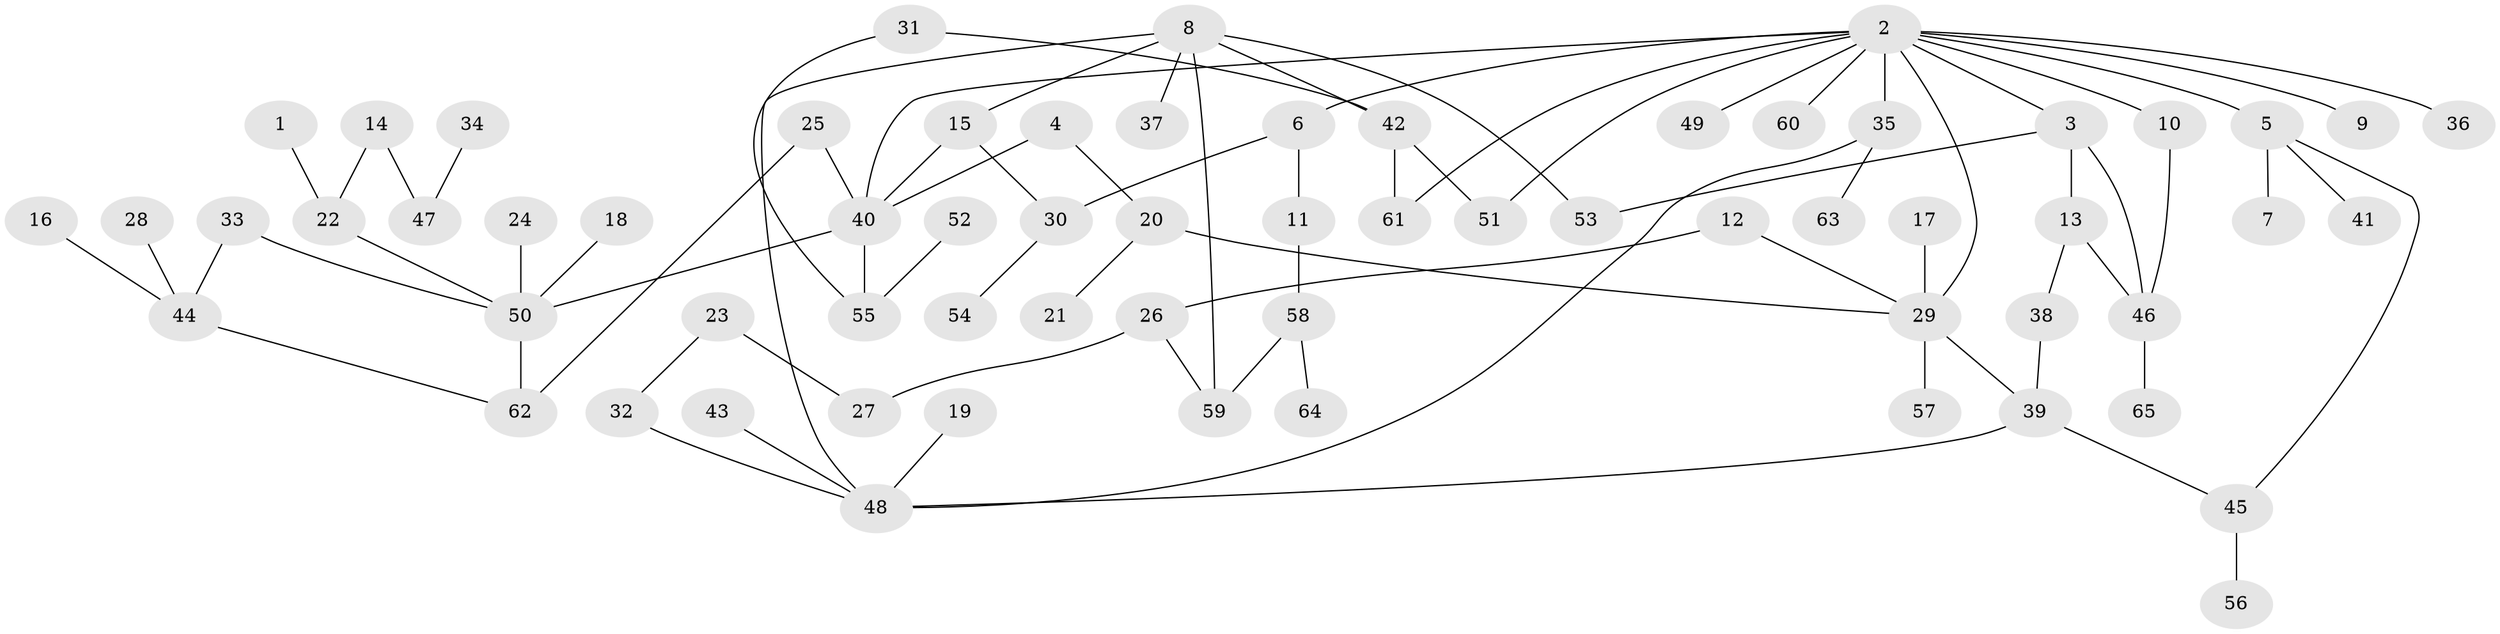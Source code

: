 // original degree distribution, {8: 0.015384615384615385, 3: 0.2153846153846154, 5: 0.023076923076923078, 4: 0.08461538461538462, 7: 0.007692307692307693, 2: 0.3153846153846154, 1: 0.3384615384615385}
// Generated by graph-tools (version 1.1) at 2025/25/03/09/25 03:25:28]
// undirected, 65 vertices, 81 edges
graph export_dot {
graph [start="1"]
  node [color=gray90,style=filled];
  1;
  2;
  3;
  4;
  5;
  6;
  7;
  8;
  9;
  10;
  11;
  12;
  13;
  14;
  15;
  16;
  17;
  18;
  19;
  20;
  21;
  22;
  23;
  24;
  25;
  26;
  27;
  28;
  29;
  30;
  31;
  32;
  33;
  34;
  35;
  36;
  37;
  38;
  39;
  40;
  41;
  42;
  43;
  44;
  45;
  46;
  47;
  48;
  49;
  50;
  51;
  52;
  53;
  54;
  55;
  56;
  57;
  58;
  59;
  60;
  61;
  62;
  63;
  64;
  65;
  1 -- 22 [weight=1.0];
  2 -- 3 [weight=1.0];
  2 -- 5 [weight=1.0];
  2 -- 6 [weight=1.0];
  2 -- 9 [weight=1.0];
  2 -- 10 [weight=1.0];
  2 -- 29 [weight=1.0];
  2 -- 35 [weight=1.0];
  2 -- 36 [weight=1.0];
  2 -- 40 [weight=1.0];
  2 -- 49 [weight=1.0];
  2 -- 51 [weight=1.0];
  2 -- 60 [weight=1.0];
  2 -- 61 [weight=1.0];
  3 -- 13 [weight=1.0];
  3 -- 46 [weight=1.0];
  3 -- 53 [weight=1.0];
  4 -- 20 [weight=1.0];
  4 -- 40 [weight=1.0];
  5 -- 7 [weight=1.0];
  5 -- 41 [weight=1.0];
  5 -- 45 [weight=1.0];
  6 -- 11 [weight=1.0];
  6 -- 30 [weight=1.0];
  8 -- 15 [weight=1.0];
  8 -- 37 [weight=1.0];
  8 -- 42 [weight=1.0];
  8 -- 48 [weight=1.0];
  8 -- 53 [weight=1.0];
  8 -- 59 [weight=1.0];
  10 -- 46 [weight=1.0];
  11 -- 58 [weight=1.0];
  12 -- 26 [weight=1.0];
  12 -- 29 [weight=1.0];
  13 -- 38 [weight=1.0];
  13 -- 46 [weight=1.0];
  14 -- 22 [weight=1.0];
  14 -- 47 [weight=1.0];
  15 -- 30 [weight=1.0];
  15 -- 40 [weight=1.0];
  16 -- 44 [weight=1.0];
  17 -- 29 [weight=1.0];
  18 -- 50 [weight=1.0];
  19 -- 48 [weight=1.0];
  20 -- 21 [weight=1.0];
  20 -- 29 [weight=1.0];
  22 -- 50 [weight=1.0];
  23 -- 27 [weight=1.0];
  23 -- 32 [weight=1.0];
  24 -- 50 [weight=1.0];
  25 -- 40 [weight=1.0];
  25 -- 62 [weight=1.0];
  26 -- 27 [weight=1.0];
  26 -- 59 [weight=1.0];
  28 -- 44 [weight=1.0];
  29 -- 39 [weight=1.0];
  29 -- 57 [weight=1.0];
  30 -- 54 [weight=1.0];
  31 -- 42 [weight=1.0];
  31 -- 55 [weight=1.0];
  32 -- 48 [weight=1.0];
  33 -- 44 [weight=1.0];
  33 -- 50 [weight=1.0];
  34 -- 47 [weight=1.0];
  35 -- 48 [weight=1.0];
  35 -- 63 [weight=1.0];
  38 -- 39 [weight=1.0];
  39 -- 45 [weight=1.0];
  39 -- 48 [weight=1.0];
  40 -- 50 [weight=1.0];
  40 -- 55 [weight=1.0];
  42 -- 51 [weight=1.0];
  42 -- 61 [weight=1.0];
  43 -- 48 [weight=1.0];
  44 -- 62 [weight=1.0];
  45 -- 56 [weight=1.0];
  46 -- 65 [weight=1.0];
  50 -- 62 [weight=1.0];
  52 -- 55 [weight=1.0];
  58 -- 59 [weight=1.0];
  58 -- 64 [weight=1.0];
}
